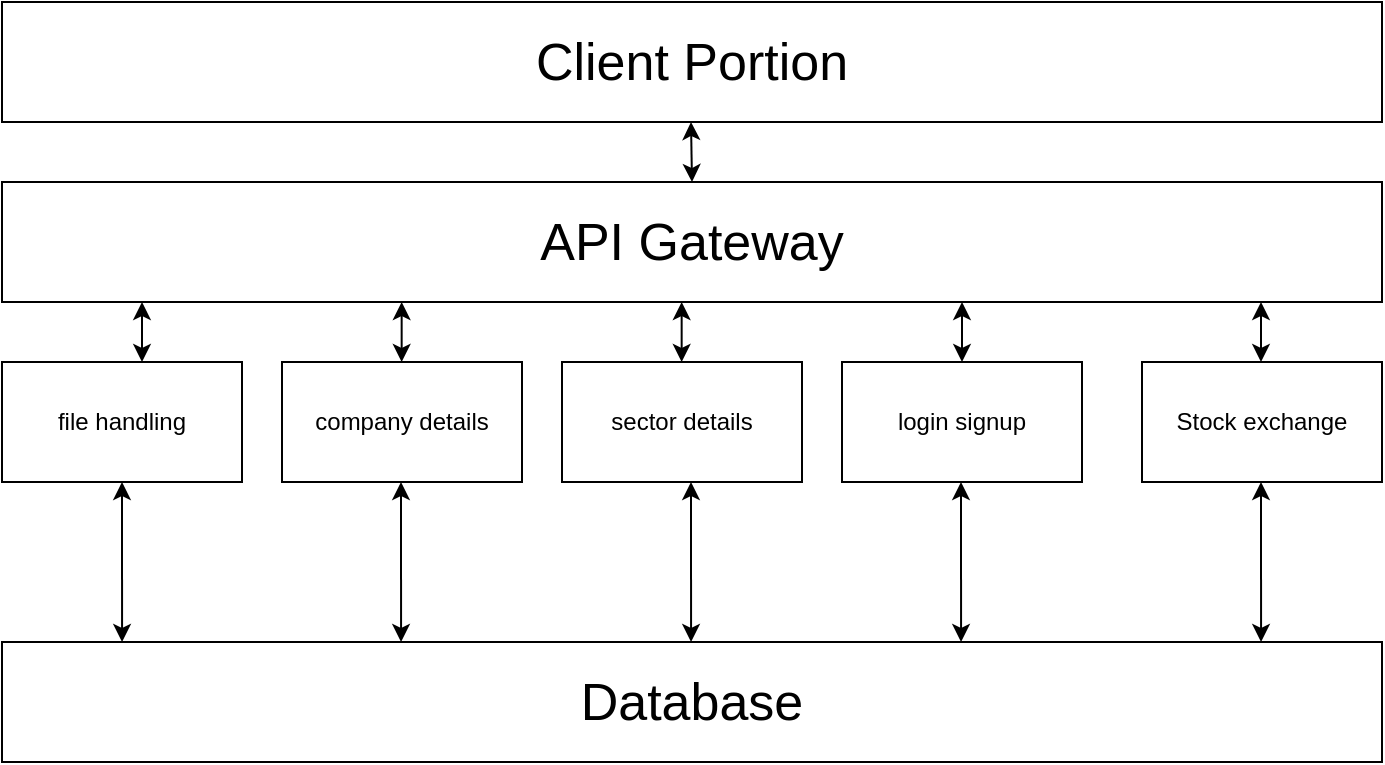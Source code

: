 <mxfile version="13.6.5" type="device"><diagram id="QGP_v_-sN9SppS0F0ENT" name="Page-1"><mxGraphModel dx="868" dy="450" grid="1" gridSize="10" guides="1" tooltips="1" connect="1" arrows="1" fold="1" page="1" pageScale="1" pageWidth="1100" pageHeight="850" math="0" shadow="0"><root><mxCell id="0"/><mxCell id="1" parent="0"/><mxCell id="MYpfJLLcKgqiJV811-45-1" value="&lt;font style=&quot;font-size: 26px&quot;&gt;Client Portion&lt;/font&gt;" style="rounded=0;whiteSpace=wrap;html=1;" vertex="1" parent="1"><mxGeometry x="90" y="20" width="690" height="60" as="geometry"/></mxCell><mxCell id="MYpfJLLcKgqiJV811-45-3" value="&lt;span style=&quot;font-size: 26px&quot;&gt;API Gateway&lt;/span&gt;" style="rounded=0;whiteSpace=wrap;html=1;" vertex="1" parent="1"><mxGeometry x="90" y="110" width="690" height="60" as="geometry"/></mxCell><mxCell id="MYpfJLLcKgqiJV811-45-4" value="file handling" style="rounded=0;whiteSpace=wrap;html=1;" vertex="1" parent="1"><mxGeometry x="90" y="200" width="120" height="60" as="geometry"/></mxCell><mxCell id="MYpfJLLcKgqiJV811-45-5" value="company details" style="rounded=0;whiteSpace=wrap;html=1;" vertex="1" parent="1"><mxGeometry x="230" y="200" width="120" height="60" as="geometry"/></mxCell><mxCell id="MYpfJLLcKgqiJV811-45-6" value="sector details" style="rounded=0;whiteSpace=wrap;html=1;" vertex="1" parent="1"><mxGeometry x="370" y="200" width="120" height="60" as="geometry"/></mxCell><mxCell id="MYpfJLLcKgqiJV811-45-7" value="login signup" style="rounded=0;whiteSpace=wrap;html=1;" vertex="1" parent="1"><mxGeometry x="510" y="200" width="120" height="60" as="geometry"/></mxCell><mxCell id="MYpfJLLcKgqiJV811-45-8" value="Stock exchange" style="rounded=0;whiteSpace=wrap;html=1;" vertex="1" parent="1"><mxGeometry x="660" y="200" width="120" height="60" as="geometry"/></mxCell><mxCell id="MYpfJLLcKgqiJV811-45-9" value="&lt;font style=&quot;font-size: 26px&quot;&gt;Database&lt;/font&gt;" style="rounded=0;whiteSpace=wrap;html=1;" vertex="1" parent="1"><mxGeometry x="90" y="340" width="690" height="60" as="geometry"/></mxCell><mxCell id="MYpfJLLcKgqiJV811-45-10" value="" style="endArrow=classic;startArrow=classic;html=1;exitX=0.5;exitY=1;exitDx=0;exitDy=0;entryX=0.087;entryY=0;entryDx=0;entryDy=0;entryPerimeter=0;" edge="1" parent="1" source="MYpfJLLcKgqiJV811-45-4" target="MYpfJLLcKgqiJV811-45-9"><mxGeometry width="50" height="50" relative="1" as="geometry"><mxPoint x="420" y="250" as="sourcePoint"/><mxPoint x="470" y="200" as="targetPoint"/></mxGeometry></mxCell><mxCell id="MYpfJLLcKgqiJV811-45-11" value="" style="endArrow=classic;startArrow=classic;html=1;exitX=0.5;exitY=1;exitDx=0;exitDy=0;entryX=0.087;entryY=0;entryDx=0;entryDy=0;entryPerimeter=0;" edge="1" parent="1"><mxGeometry width="50" height="50" relative="1" as="geometry"><mxPoint x="719.5" y="260" as="sourcePoint"/><mxPoint x="719.53" y="340" as="targetPoint"/></mxGeometry></mxCell><mxCell id="MYpfJLLcKgqiJV811-45-12" value="" style="endArrow=classic;startArrow=classic;html=1;exitX=0.5;exitY=1;exitDx=0;exitDy=0;entryX=0.087;entryY=0;entryDx=0;entryDy=0;entryPerimeter=0;" edge="1" parent="1"><mxGeometry width="50" height="50" relative="1" as="geometry"><mxPoint x="569.5" y="260" as="sourcePoint"/><mxPoint x="569.53" y="340" as="targetPoint"/></mxGeometry></mxCell><mxCell id="MYpfJLLcKgqiJV811-45-13" value="" style="endArrow=classic;startArrow=classic;html=1;exitX=0.5;exitY=1;exitDx=0;exitDy=0;entryX=0.087;entryY=0;entryDx=0;entryDy=0;entryPerimeter=0;" edge="1" parent="1"><mxGeometry width="50" height="50" relative="1" as="geometry"><mxPoint x="434.5" y="260" as="sourcePoint"/><mxPoint x="434.53" y="340" as="targetPoint"/></mxGeometry></mxCell><mxCell id="MYpfJLLcKgqiJV811-45-14" value="" style="endArrow=classic;startArrow=classic;html=1;exitX=0.5;exitY=1;exitDx=0;exitDy=0;entryX=0.087;entryY=0;entryDx=0;entryDy=0;entryPerimeter=0;" edge="1" parent="1"><mxGeometry width="50" height="50" relative="1" as="geometry"><mxPoint x="289.5" y="260" as="sourcePoint"/><mxPoint x="289.53" y="340" as="targetPoint"/></mxGeometry></mxCell><mxCell id="MYpfJLLcKgqiJV811-45-15" value="" style="endArrow=classic;startArrow=classic;html=1;exitX=0.5;exitY=1;exitDx=0;exitDy=0;" edge="1" parent="1"><mxGeometry width="50" height="50" relative="1" as="geometry"><mxPoint x="434.5" y="80" as="sourcePoint"/><mxPoint x="435" y="110" as="targetPoint"/></mxGeometry></mxCell><mxCell id="MYpfJLLcKgqiJV811-45-16" value="" style="endArrow=classic;startArrow=classic;html=1;exitX=0.5;exitY=1;exitDx=0;exitDy=0;" edge="1" parent="1"><mxGeometry width="50" height="50" relative="1" as="geometry"><mxPoint x="160" y="170" as="sourcePoint"/><mxPoint x="160" y="200" as="targetPoint"/></mxGeometry></mxCell><mxCell id="MYpfJLLcKgqiJV811-45-17" value="" style="endArrow=classic;startArrow=classic;html=1;exitX=0.5;exitY=1;exitDx=0;exitDy=0;" edge="1" parent="1"><mxGeometry width="50" height="50" relative="1" as="geometry"><mxPoint x="289.83" y="170" as="sourcePoint"/><mxPoint x="289.83" y="200" as="targetPoint"/></mxGeometry></mxCell><mxCell id="MYpfJLLcKgqiJV811-45-18" value="" style="endArrow=classic;startArrow=classic;html=1;exitX=0.5;exitY=1;exitDx=0;exitDy=0;" edge="1" parent="1"><mxGeometry width="50" height="50" relative="1" as="geometry"><mxPoint x="429.83" y="170" as="sourcePoint"/><mxPoint x="429.83" y="200" as="targetPoint"/></mxGeometry></mxCell><mxCell id="MYpfJLLcKgqiJV811-45-19" value="" style="endArrow=classic;startArrow=classic;html=1;exitX=0.5;exitY=1;exitDx=0;exitDy=0;" edge="1" parent="1"><mxGeometry width="50" height="50" relative="1" as="geometry"><mxPoint x="570" y="170" as="sourcePoint"/><mxPoint x="570" y="200" as="targetPoint"/></mxGeometry></mxCell><mxCell id="MYpfJLLcKgqiJV811-45-20" value="" style="endArrow=classic;startArrow=classic;html=1;exitX=0.5;exitY=1;exitDx=0;exitDy=0;" edge="1" parent="1"><mxGeometry width="50" height="50" relative="1" as="geometry"><mxPoint x="719.5" y="170" as="sourcePoint"/><mxPoint x="719.5" y="200" as="targetPoint"/></mxGeometry></mxCell></root></mxGraphModel></diagram></mxfile>